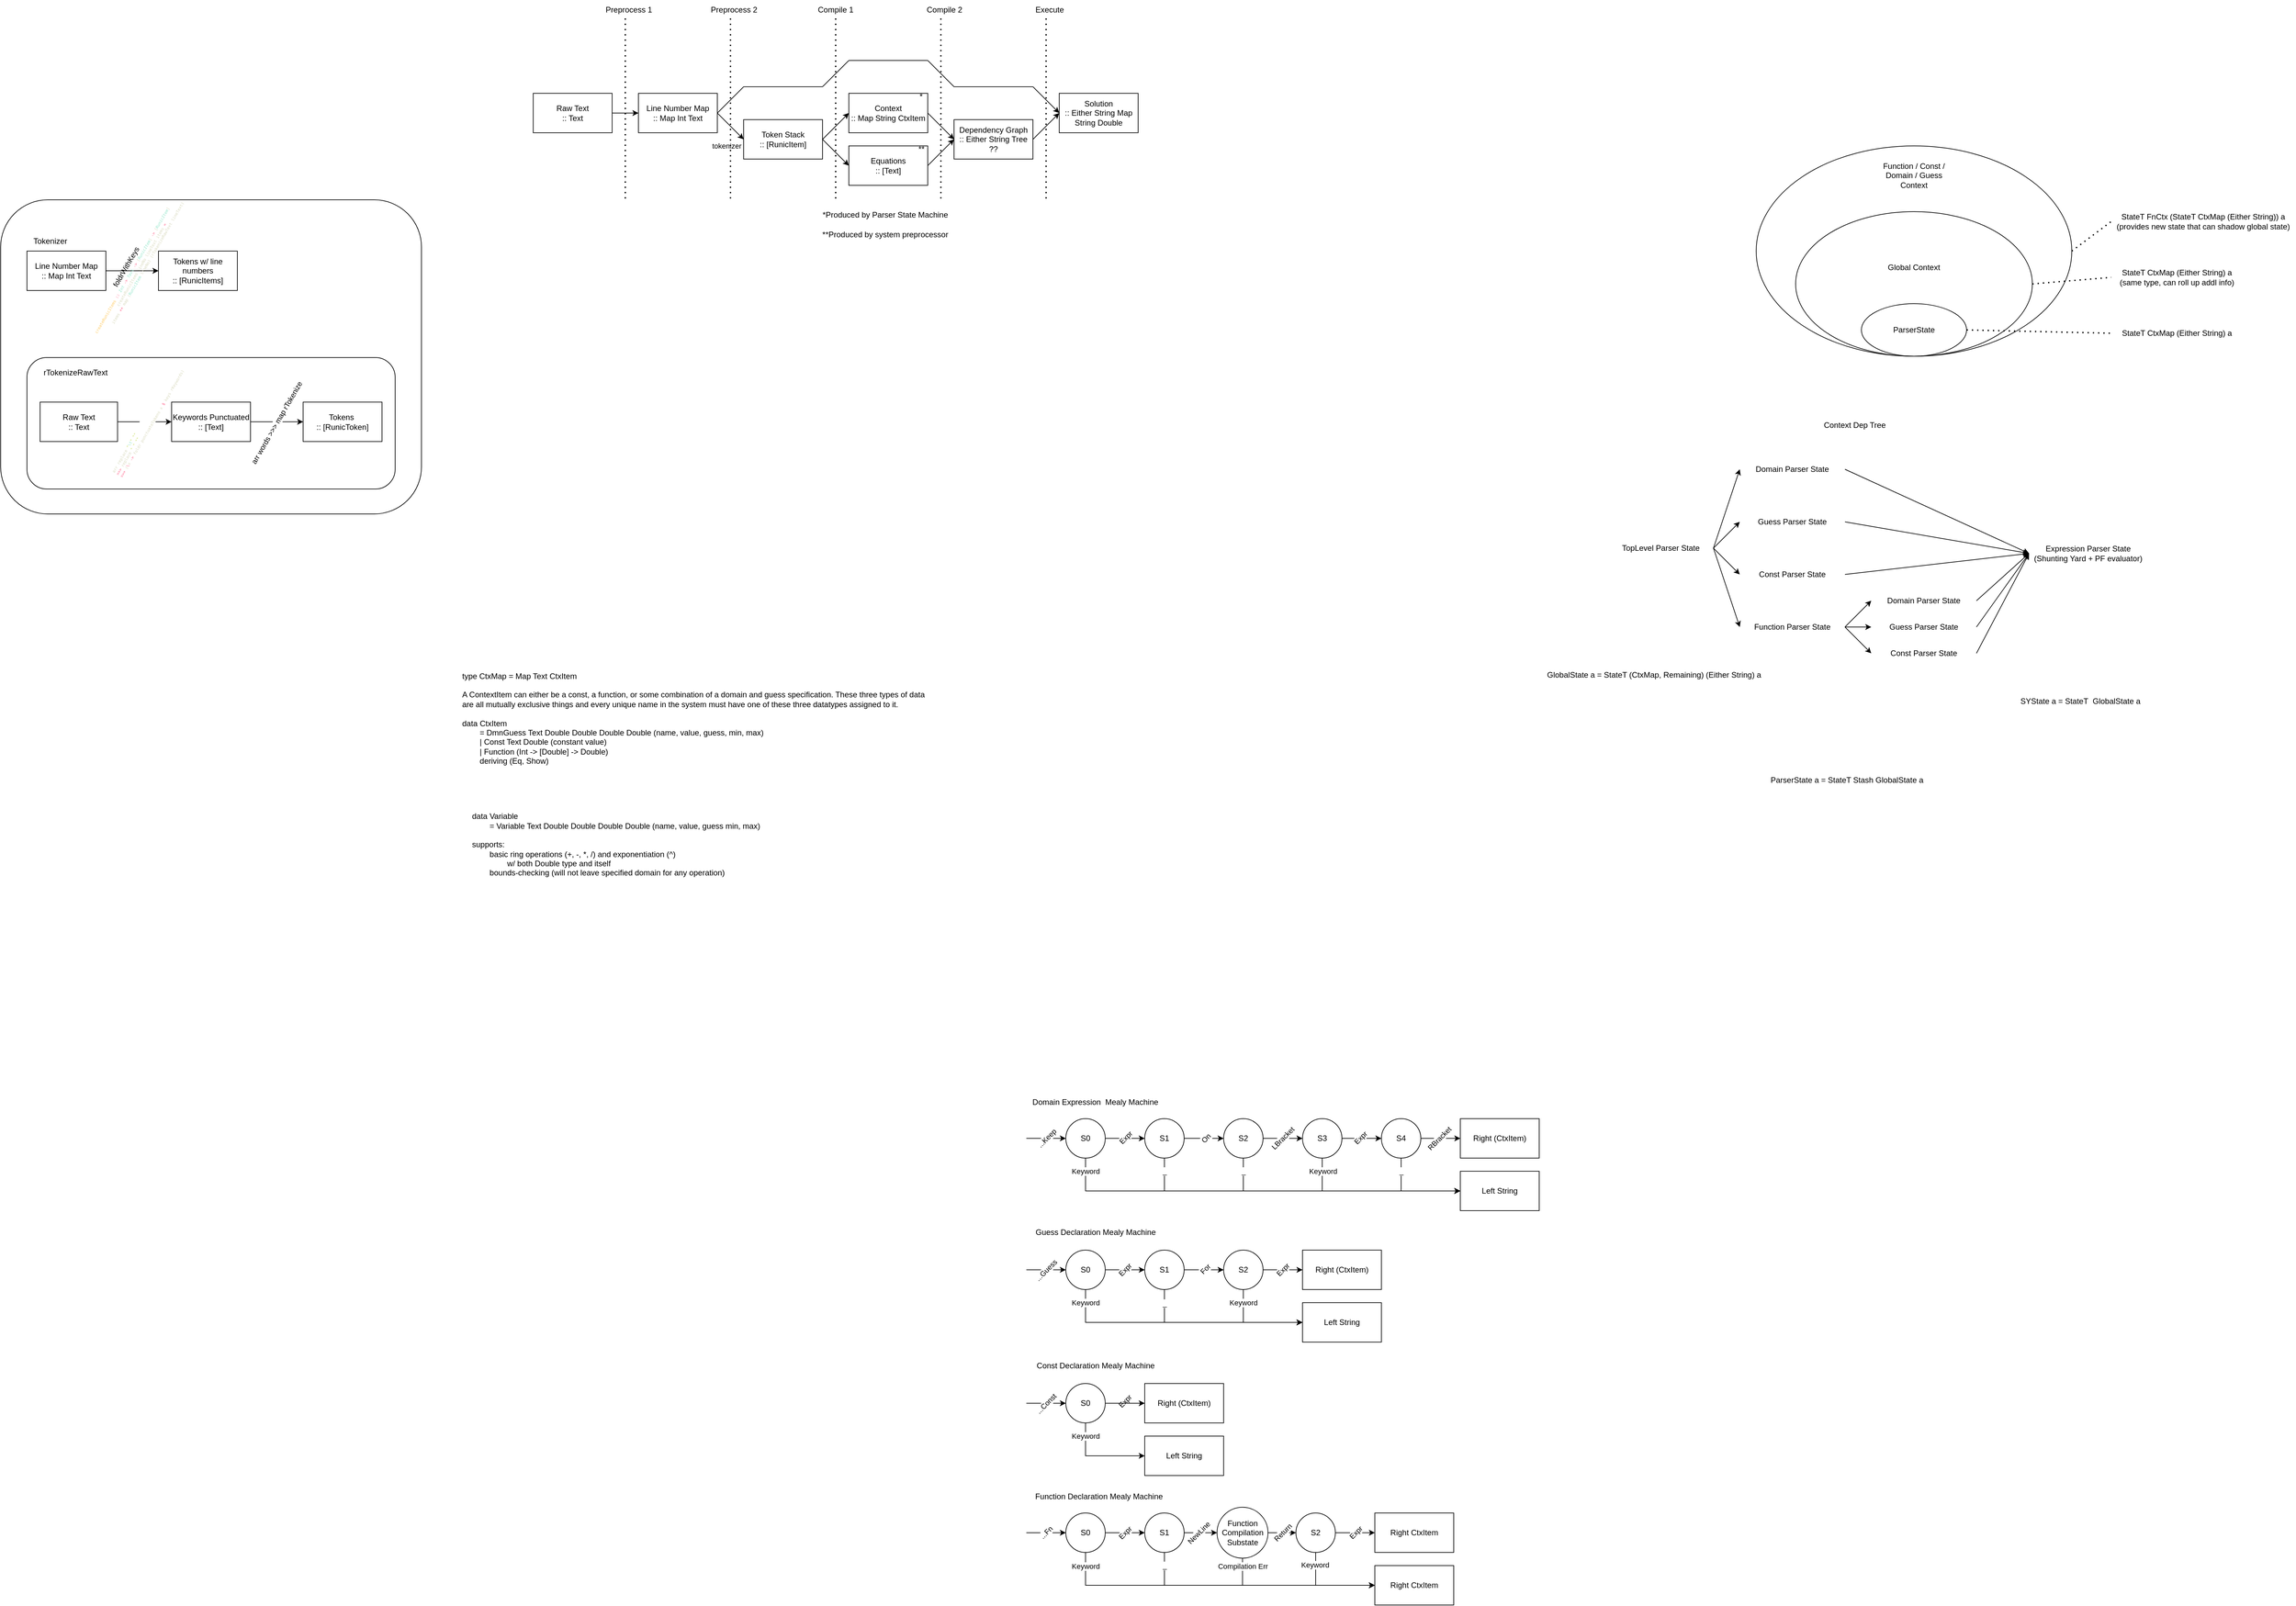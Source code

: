<mxfile version="25.0.2">
  <diagram name="Page-1" id="S0do9fM15G61Ccgwfs_P">
    <mxGraphModel dx="4385" dy="2053" grid="1" gridSize="10" guides="1" tooltips="1" connect="1" arrows="1" fold="1" page="0" pageScale="1" pageWidth="850" pageHeight="1100" math="0" shadow="0">
      <root>
        <mxCell id="0" />
        <mxCell id="1" parent="0" />
        <mxCell id="urvwsN98mO9vwwFV93mK-2" value="Raw Text&lt;div&gt;:: Text&lt;/div&gt;" style="rounded=0;whiteSpace=wrap;html=1;" parent="1" vertex="1">
          <mxGeometry x="80" y="160" width="120" height="60" as="geometry" />
        </mxCell>
        <mxCell id="urvwsN98mO9vwwFV93mK-3" value="" style="endArrow=classic;html=1;rounded=0;entryX=0;entryY=0.5;entryDx=0;entryDy=0;exitX=1;exitY=0.5;exitDx=0;exitDy=0;" parent="1" source="urvwsN98mO9vwwFV93mK-2" target="urvwsN98mO9vwwFV93mK-4" edge="1">
          <mxGeometry width="50" height="50" relative="1" as="geometry">
            <mxPoint x="190" y="180" as="sourcePoint" />
            <mxPoint x="210" y="170" as="targetPoint" />
          </mxGeometry>
        </mxCell>
        <mxCell id="urvwsN98mO9vwwFV93mK-4" value="Line Number Map&lt;div&gt;:: Map Int Text&lt;/div&gt;" style="rounded=0;whiteSpace=wrap;html=1;" parent="1" vertex="1">
          <mxGeometry x="240" y="160" width="120" height="60" as="geometry" />
        </mxCell>
        <mxCell id="urvwsN98mO9vwwFV93mK-5" value="" style="endArrow=classic;html=1;rounded=0;entryX=0;entryY=0.5;entryDx=0;entryDy=0;exitX=1;exitY=0.5;exitDx=0;exitDy=0;" parent="1" source="urvwsN98mO9vwwFV93mK-4" target="urvwsN98mO9vwwFV93mK-7" edge="1">
          <mxGeometry width="50" height="50" relative="1" as="geometry">
            <mxPoint x="380" y="190" as="sourcePoint" />
            <mxPoint x="425" y="230" as="targetPoint" />
          </mxGeometry>
        </mxCell>
        <mxCell id="8Oi3aWrr_vO2dW76eiPb-33" value="tokenizer" style="edgeLabel;html=1;align=center;verticalAlign=middle;resizable=0;points=[];" parent="urvwsN98mO9vwwFV93mK-5" vertex="1" connectable="0">
          <mxGeometry x="-0.249" y="-1" relative="1" as="geometry">
            <mxPoint y="34" as="offset" />
          </mxGeometry>
        </mxCell>
        <mxCell id="urvwsN98mO9vwwFV93mK-7" value="Token Stack&lt;div&gt;:: [RunicItem]&lt;/div&gt;" style="rounded=0;whiteSpace=wrap;html=1;" parent="1" vertex="1">
          <mxGeometry x="400" y="200" width="120" height="60" as="geometry" />
        </mxCell>
        <mxCell id="urvwsN98mO9vwwFV93mK-9" value="Context&lt;div&gt;:: Map String CtxItem&lt;/div&gt;" style="rounded=0;whiteSpace=wrap;html=1;" parent="1" vertex="1">
          <mxGeometry x="560" y="160" width="120" height="60" as="geometry" />
        </mxCell>
        <mxCell id="urvwsN98mO9vwwFV93mK-10" value="Equations&lt;div&gt;:: [Text]&lt;/div&gt;" style="rounded=0;whiteSpace=wrap;html=1;" parent="1" vertex="1">
          <mxGeometry x="560" y="240" width="120" height="60" as="geometry" />
        </mxCell>
        <mxCell id="urvwsN98mO9vwwFV93mK-13" value="" style="endArrow=classic;html=1;rounded=0;entryX=0;entryY=0.5;entryDx=0;entryDy=0;exitX=1;exitY=0.5;exitDx=0;exitDy=0;" parent="1" source="urvwsN98mO9vwwFV93mK-7" target="urvwsN98mO9vwwFV93mK-10" edge="1">
          <mxGeometry width="50" height="50" relative="1" as="geometry">
            <mxPoint x="490" y="280" as="sourcePoint" />
            <mxPoint x="530" y="280" as="targetPoint" />
          </mxGeometry>
        </mxCell>
        <mxCell id="urvwsN98mO9vwwFV93mK-14" value="" style="endArrow=classic;html=1;rounded=0;entryX=0;entryY=0.5;entryDx=0;entryDy=0;exitX=1;exitY=0.5;exitDx=0;exitDy=0;" parent="1" source="urvwsN98mO9vwwFV93mK-7" target="urvwsN98mO9vwwFV93mK-9" edge="1">
          <mxGeometry width="50" height="50" relative="1" as="geometry">
            <mxPoint x="550" y="230" as="sourcePoint" />
            <mxPoint x="560" y="210" as="targetPoint" />
          </mxGeometry>
        </mxCell>
        <mxCell id="8Oi3aWrr_vO2dW76eiPb-1" value="Dependency Graph&lt;div&gt;:: Either String Tree ??&lt;/div&gt;" style="rounded=0;whiteSpace=wrap;html=1;" parent="1" vertex="1">
          <mxGeometry x="720" y="200" width="120" height="60" as="geometry" />
        </mxCell>
        <mxCell id="8Oi3aWrr_vO2dW76eiPb-2" value="" style="endArrow=classic;html=1;rounded=0;entryX=0;entryY=0.5;entryDx=0;entryDy=0;exitX=1;exitY=0.5;exitDx=0;exitDy=0;" parent="1" source="urvwsN98mO9vwwFV93mK-9" target="8Oi3aWrr_vO2dW76eiPb-1" edge="1">
          <mxGeometry width="50" height="50" relative="1" as="geometry">
            <mxPoint x="700" y="160" as="sourcePoint" />
            <mxPoint x="740" y="200" as="targetPoint" />
          </mxGeometry>
        </mxCell>
        <mxCell id="8Oi3aWrr_vO2dW76eiPb-3" value="" style="endArrow=classic;html=1;rounded=0;entryX=0;entryY=0.5;entryDx=0;entryDy=0;exitX=1;exitY=0.5;exitDx=0;exitDy=0;" parent="1" source="urvwsN98mO9vwwFV93mK-10" target="8Oi3aWrr_vO2dW76eiPb-1" edge="1">
          <mxGeometry width="50" height="50" relative="1" as="geometry">
            <mxPoint x="690" y="270" as="sourcePoint" />
            <mxPoint x="620" y="210" as="targetPoint" />
          </mxGeometry>
        </mxCell>
        <mxCell id="8Oi3aWrr_vO2dW76eiPb-5" value="Solution&lt;div&gt;:: Either String Map String Double&lt;/div&gt;" style="rounded=0;whiteSpace=wrap;html=1;" parent="1" vertex="1">
          <mxGeometry x="880" y="160" width="120" height="60" as="geometry" />
        </mxCell>
        <mxCell id="8Oi3aWrr_vO2dW76eiPb-9" value="" style="endArrow=none;html=1;rounded=0;exitX=1;exitY=0.5;exitDx=0;exitDy=0;" parent="1" edge="1">
          <mxGeometry width="50" height="50" relative="1" as="geometry">
            <mxPoint x="680" y="110" as="sourcePoint" />
            <mxPoint x="720" y="150" as="targetPoint" />
          </mxGeometry>
        </mxCell>
        <mxCell id="8Oi3aWrr_vO2dW76eiPb-10" value="" style="endArrow=classic;html=1;rounded=0;entryX=0;entryY=0.5;entryDx=0;entryDy=0;" parent="1" target="8Oi3aWrr_vO2dW76eiPb-5" edge="1">
          <mxGeometry width="50" height="50" relative="1" as="geometry">
            <mxPoint x="840" y="150" as="sourcePoint" />
            <mxPoint x="890" y="100" as="targetPoint" />
          </mxGeometry>
        </mxCell>
        <mxCell id="8Oi3aWrr_vO2dW76eiPb-11" value="" style="endArrow=classic;html=1;rounded=0;exitX=1;exitY=0.5;exitDx=0;exitDy=0;entryX=0;entryY=0.5;entryDx=0;entryDy=0;" parent="1" source="8Oi3aWrr_vO2dW76eiPb-1" target="8Oi3aWrr_vO2dW76eiPb-5" edge="1">
          <mxGeometry width="50" height="50" relative="1" as="geometry">
            <mxPoint x="900" y="290" as="sourcePoint" />
            <mxPoint x="870" y="190" as="targetPoint" />
          </mxGeometry>
        </mxCell>
        <mxCell id="8Oi3aWrr_vO2dW76eiPb-12" value="" style="endArrow=none;html=1;rounded=0;" parent="1" edge="1">
          <mxGeometry width="50" height="50" relative="1" as="geometry">
            <mxPoint x="720" y="150" as="sourcePoint" />
            <mxPoint x="840" y="150" as="targetPoint" />
          </mxGeometry>
        </mxCell>
        <mxCell id="8Oi3aWrr_vO2dW76eiPb-14" value="" style="endArrow=none;html=1;rounded=0;exitX=1;exitY=0.5;exitDx=0;exitDy=0;" parent="1" source="urvwsN98mO9vwwFV93mK-4" edge="1">
          <mxGeometry width="50" height="50" relative="1" as="geometry">
            <mxPoint x="400" y="150" as="sourcePoint" />
            <mxPoint x="400" y="150" as="targetPoint" />
          </mxGeometry>
        </mxCell>
        <mxCell id="8Oi3aWrr_vO2dW76eiPb-15" value="" style="endArrow=none;html=1;rounded=0;" parent="1" edge="1">
          <mxGeometry width="50" height="50" relative="1" as="geometry">
            <mxPoint x="400" y="150" as="sourcePoint" />
            <mxPoint x="520" y="150" as="targetPoint" />
          </mxGeometry>
        </mxCell>
        <mxCell id="8Oi3aWrr_vO2dW76eiPb-16" value="" style="endArrow=none;html=1;rounded=0;" parent="1" edge="1">
          <mxGeometry width="50" height="50" relative="1" as="geometry">
            <mxPoint x="520" y="150" as="sourcePoint" />
            <mxPoint x="560" y="110" as="targetPoint" />
          </mxGeometry>
        </mxCell>
        <mxCell id="8Oi3aWrr_vO2dW76eiPb-17" value="" style="endArrow=none;html=1;rounded=0;" parent="1" edge="1">
          <mxGeometry width="50" height="50" relative="1" as="geometry">
            <mxPoint x="560" y="110" as="sourcePoint" />
            <mxPoint x="680" y="110" as="targetPoint" />
          </mxGeometry>
        </mxCell>
        <mxCell id="8Oi3aWrr_vO2dW76eiPb-18" value="" style="endArrow=none;dashed=1;html=1;dashPattern=1 3;strokeWidth=2;rounded=0;" parent="1" edge="1">
          <mxGeometry width="50" height="50" relative="1" as="geometry">
            <mxPoint x="220" y="320" as="sourcePoint" />
            <mxPoint x="220" y="40" as="targetPoint" />
          </mxGeometry>
        </mxCell>
        <mxCell id="8Oi3aWrr_vO2dW76eiPb-19" value="" style="endArrow=none;dashed=1;html=1;dashPattern=1 3;strokeWidth=2;rounded=0;" parent="1" edge="1">
          <mxGeometry width="50" height="50" relative="1" as="geometry">
            <mxPoint x="380" y="320" as="sourcePoint" />
            <mxPoint x="380" y="40" as="targetPoint" />
          </mxGeometry>
        </mxCell>
        <mxCell id="8Oi3aWrr_vO2dW76eiPb-20" value="" style="endArrow=none;dashed=1;html=1;dashPattern=1 3;strokeWidth=2;rounded=0;" parent="1" edge="1">
          <mxGeometry width="50" height="50" relative="1" as="geometry">
            <mxPoint x="540" y="320" as="sourcePoint" />
            <mxPoint x="540" y="40" as="targetPoint" />
          </mxGeometry>
        </mxCell>
        <mxCell id="8Oi3aWrr_vO2dW76eiPb-21" value="" style="endArrow=none;dashed=1;html=1;dashPattern=1 3;strokeWidth=2;rounded=0;" parent="1" edge="1">
          <mxGeometry width="50" height="50" relative="1" as="geometry">
            <mxPoint x="700" y="320" as="sourcePoint" />
            <mxPoint x="700" y="40" as="targetPoint" />
          </mxGeometry>
        </mxCell>
        <mxCell id="8Oi3aWrr_vO2dW76eiPb-22" value="" style="endArrow=none;dashed=1;html=1;dashPattern=1 3;strokeWidth=2;rounded=0;" parent="1" edge="1">
          <mxGeometry width="50" height="50" relative="1" as="geometry">
            <mxPoint x="860" y="320" as="sourcePoint" />
            <mxPoint x="860" y="40" as="targetPoint" />
          </mxGeometry>
        </mxCell>
        <mxCell id="8Oi3aWrr_vO2dW76eiPb-23" value="Preprocess 1" style="text;html=1;align=center;verticalAlign=middle;resizable=0;points=[];autosize=1;strokeColor=none;fillColor=none;" parent="1" vertex="1">
          <mxGeometry x="180" y="18" width="90" height="30" as="geometry" />
        </mxCell>
        <mxCell id="8Oi3aWrr_vO2dW76eiPb-24" value="Preprocess 2" style="text;html=1;align=center;verticalAlign=middle;resizable=0;points=[];autosize=1;strokeColor=none;fillColor=none;" parent="1" vertex="1">
          <mxGeometry x="340" y="18" width="90" height="30" as="geometry" />
        </mxCell>
        <mxCell id="8Oi3aWrr_vO2dW76eiPb-25" value="Compile 2" style="text;html=1;align=center;verticalAlign=middle;resizable=0;points=[];autosize=1;strokeColor=none;fillColor=none;" parent="1" vertex="1">
          <mxGeometry x="665" y="18" width="80" height="30" as="geometry" />
        </mxCell>
        <mxCell id="8Oi3aWrr_vO2dW76eiPb-27" value="Execute" style="text;html=1;align=center;verticalAlign=middle;resizable=0;points=[];autosize=1;strokeColor=none;fillColor=none;" parent="1" vertex="1">
          <mxGeometry x="830" y="18" width="70" height="30" as="geometry" />
        </mxCell>
        <mxCell id="8Oi3aWrr_vO2dW76eiPb-28" value="Compile 1" style="text;html=1;align=center;verticalAlign=middle;whiteSpace=wrap;rounded=0;" parent="1" vertex="1">
          <mxGeometry x="510" y="18" width="60" height="30" as="geometry" />
        </mxCell>
        <mxCell id="mDtplu6TRN5L0mdXnRgJ-82" value="" style="group" parent="1" vertex="1" connectable="0">
          <mxGeometry x="-690" y="370" width="600" height="430" as="geometry" />
        </mxCell>
        <mxCell id="8Oi3aWrr_vO2dW76eiPb-34" value="Tokenizer" style="text;html=1;align=center;verticalAlign=middle;resizable=0;points=[];autosize=1;strokeColor=none;fillColor=none;" parent="mDtplu6TRN5L0mdXnRgJ-82" vertex="1">
          <mxGeometry width="70" height="30" as="geometry" />
        </mxCell>
        <mxCell id="mDtplu6TRN5L0mdXnRgJ-16" value="" style="edgeStyle=orthogonalEdgeStyle;rounded=0;orthogonalLoop=1;jettySize=auto;html=1;" parent="mDtplu6TRN5L0mdXnRgJ-82" source="mDtplu6TRN5L0mdXnRgJ-11" target="mDtplu6TRN5L0mdXnRgJ-15" edge="1">
          <mxGeometry relative="1" as="geometry" />
        </mxCell>
        <mxCell id="mDtplu6TRN5L0mdXnRgJ-19" value="foldrWithKeys&lt;div style=&quot;font-size: 6px;&quot;&gt;&lt;div style=&quot;color: rgb(218, 219, 192); font-family: &amp;quot;Cascadia Code&amp;quot;, &amp;quot;Droid Sans Mono&amp;quot;, &amp;quot;monospace&amp;quot;, monospace; line-height: 120%; white-space-collapse: preserve;&quot;&gt;&lt;div style=&quot;line-height: 120%;&quot;&gt;&lt;span style=&quot;color: #ffcc66;&quot;&gt;createRunicItems&lt;/span&gt; &lt;span style=&quot;color: #ff6188;&quot;&gt;::&lt;/span&gt; &lt;span style=&quot;color: #95e6cb;font-style: italic;&quot;&gt;Int&lt;/span&gt; &lt;span style=&quot;color: #ff6188;&quot;&gt;-&amp;gt;&lt;/span&gt; &lt;span style=&quot;color: #95e6cb;font-style: italic;&quot;&gt;Text&lt;/span&gt; &lt;span style=&quot;color: #ff6188;&quot;&gt;-&amp;gt;&lt;/span&gt; [&lt;span style=&quot;color: #95e6cb;font-style: italic;&quot;&gt;RunicItem&lt;/span&gt;] &lt;span style=&quot;color: #ff6188;&quot;&gt;-&amp;gt;&lt;/span&gt; [&lt;span style=&quot;color: #95e6cb;font-style: italic;&quot;&gt;RunicItem&lt;/span&gt;]&lt;/div&gt;&lt;div style=&quot;line-height: 120%;&quot;&gt;        createRunicItems lineNo lineText items &lt;span style=&quot;color: #ff6188;&quot;&gt;=&lt;/span&gt;&lt;/div&gt;&lt;div style=&quot;line-height: 120%;&quot;&gt;            items &lt;span style=&quot;color: rgb(255, 97, 136);&quot;&gt;++&lt;/span&gt; map (&lt;span style=&quot;color: rgb(149, 230, 203);&quot;&gt;RunicItem&lt;/span&gt; lineNo) (rTokenizeRawText lineText)&lt;/div&gt;&lt;/div&gt;&lt;/div&gt;" style="edgeLabel;html=1;align=center;verticalAlign=middle;resizable=0;points=[];rotation=-60;labelBackgroundColor=none;" parent="mDtplu6TRN5L0mdXnRgJ-16" vertex="1" connectable="0">
          <mxGeometry x="0.267" y="-1" relative="1" as="geometry">
            <mxPoint x="-11" y="-1" as="offset" />
          </mxGeometry>
        </mxCell>
        <mxCell id="mDtplu6TRN5L0mdXnRgJ-11" value="&lt;div&gt;Line Number Map&lt;/div&gt;:: Map Int Text" style="rounded=0;whiteSpace=wrap;html=1;" parent="mDtplu6TRN5L0mdXnRgJ-82" vertex="1">
          <mxGeometry y="30" width="120" height="60" as="geometry" />
        </mxCell>
        <mxCell id="mDtplu6TRN5L0mdXnRgJ-13" value="" style="group" parent="mDtplu6TRN5L0mdXnRgJ-82" vertex="1" connectable="0">
          <mxGeometry y="192" width="600" height="238" as="geometry" />
        </mxCell>
        <mxCell id="mDtplu6TRN5L0mdXnRgJ-7" value="" style="edgeStyle=orthogonalEdgeStyle;rounded=0;orthogonalLoop=1;jettySize=auto;html=1;" parent="mDtplu6TRN5L0mdXnRgJ-13" source="8Oi3aWrr_vO2dW76eiPb-36" target="8Oi3aWrr_vO2dW76eiPb-37" edge="1">
          <mxGeometry relative="1" as="geometry" />
        </mxCell>
        <mxCell id="mDtplu6TRN5L0mdXnRgJ-8" value="&lt;div style=&quot;color: rgb(218, 219, 192); font-family: &amp;quot;Cascadia Code&amp;quot;, &amp;quot;Droid Sans Mono&amp;quot;, &amp;quot;monospace&amp;quot;, monospace; font-size: 6px; text-align: left; white-space-collapse: preserve; line-height: 7.2px;&quot;&gt;arr replace &lt;span style=&quot;color: rgb(194, 217, 76);&quot;&gt;&quot;&lt;/span&gt;&lt;span style=&quot;color: rgb(149, 230, 203);&quot;&gt;\t&lt;/span&gt;&lt;span style=&quot;color: rgb(194, 217, 76);&quot;&gt;&quot;&lt;/span&gt; &lt;span style=&quot;color: rgb(194, 217, 76);&quot;&gt;&quot;&quot;&lt;/span&gt;&lt;/div&gt;&lt;div style=&quot;color: rgb(218, 219, 192); font-family: &amp;quot;Cascadia Code&amp;quot;, &amp;quot;Droid Sans Mono&amp;quot;, &amp;quot;monospace&amp;quot;, monospace; font-size: 6px; text-align: left; white-space-collapse: preserve; line-height: 7.2px;&quot;&gt;&lt;span style=&quot;color: rgb(255, 97, 136);&quot;&gt;&amp;gt;&amp;gt;&amp;gt;&lt;/span&gt; replace &lt;span style=&quot;color: rgb(194, 217, 76);&quot;&gt;&quot; &quot;&lt;/span&gt; &lt;span style=&quot;color: rgb(194, 217, 76);&quot;&gt;&quot;&quot;&lt;/span&gt;&lt;/div&gt;&lt;div style=&quot;color: rgb(218, 219, 192); font-family: &amp;quot;Cascadia Code&amp;quot;, &amp;quot;Droid Sans Mono&amp;quot;, &amp;quot;monospace&amp;quot;, monospace; font-size: 6px; text-align: left; white-space-collapse: preserve; line-height: 7.2px;&quot;&gt;&lt;span style=&quot;color: rgb(255, 97, 136);&quot;&gt;&amp;gt;&amp;gt;&amp;gt;&lt;/span&gt; (&lt;span style=&quot;color: rgb(255, 97, 136);&quot;&gt;\&lt;/span&gt;x &lt;span style=&quot;color: rgb(255, 97, 136);&quot;&gt;-&amp;gt;&lt;/span&gt; foldr punctuateTokens x &lt;span style=&quot;color: rgb(255, 97, 136);&quot;&gt;$&lt;/span&gt; keys rKeywords)&lt;/div&gt;" style="edgeLabel;html=1;align=center;verticalAlign=middle;resizable=0;points=[];rotation=-60;" parent="mDtplu6TRN5L0mdXnRgJ-7" vertex="1" connectable="0">
          <mxGeometry x="0.093" y="1" relative="1" as="geometry">
            <mxPoint as="offset" />
          </mxGeometry>
        </mxCell>
        <mxCell id="8Oi3aWrr_vO2dW76eiPb-36" value="Raw Text&lt;div&gt;:: Text&lt;/div&gt;" style="rounded=0;whiteSpace=wrap;html=1;" parent="mDtplu6TRN5L0mdXnRgJ-13" vertex="1">
          <mxGeometry x="20" y="67.77" width="117.78" height="60" as="geometry" />
        </mxCell>
        <mxCell id="8Oi3aWrr_vO2dW76eiPb-41" value="" style="edgeStyle=orthogonalEdgeStyle;rounded=0;orthogonalLoop=1;jettySize=auto;html=1;" parent="mDtplu6TRN5L0mdXnRgJ-13" source="8Oi3aWrr_vO2dW76eiPb-37" target="8Oi3aWrr_vO2dW76eiPb-40" edge="1">
          <mxGeometry relative="1" as="geometry" />
        </mxCell>
        <mxCell id="8Oi3aWrr_vO2dW76eiPb-42" value="arr words &amp;gt;&amp;gt;&amp;gt; map rTokenize&amp;nbsp;" style="edgeLabel;html=1;align=center;verticalAlign=middle;resizable=0;points=[];rotation=-60;" parent="8Oi3aWrr_vO2dW76eiPb-41" vertex="1" connectable="0">
          <mxGeometry x="-0.026" y="1" relative="1" as="geometry">
            <mxPoint x="1" y="1" as="offset" />
          </mxGeometry>
        </mxCell>
        <mxCell id="8Oi3aWrr_vO2dW76eiPb-37" value="Keywords Punctuated&lt;div&gt;:: [Text]&lt;/div&gt;" style="rounded=0;whiteSpace=wrap;html=1;" parent="mDtplu6TRN5L0mdXnRgJ-13" vertex="1">
          <mxGeometry x="220" y="67.77" width="120" height="60" as="geometry" />
        </mxCell>
        <mxCell id="8Oi3aWrr_vO2dW76eiPb-40" value="Tokens&amp;nbsp;&lt;div&gt;:: [RunicToken]&lt;/div&gt;" style="rounded=0;whiteSpace=wrap;html=1;" parent="mDtplu6TRN5L0mdXnRgJ-13" vertex="1">
          <mxGeometry x="420" y="67.77" width="120" height="60" as="geometry" />
        </mxCell>
        <mxCell id="mDtplu6TRN5L0mdXnRgJ-3" value="" style="rounded=1;whiteSpace=wrap;html=1;glass=0;fillColor=none;align=left;" parent="mDtplu6TRN5L0mdXnRgJ-13" vertex="1">
          <mxGeometry width="560" height="200" as="geometry" />
        </mxCell>
        <mxCell id="mDtplu6TRN5L0mdXnRgJ-4" value="rTokenizeRawText" style="text;html=1;align=center;verticalAlign=middle;whiteSpace=wrap;rounded=0;" parent="mDtplu6TRN5L0mdXnRgJ-13" vertex="1">
          <mxGeometry x="20" y="8" width="107.78" height="30" as="geometry" />
        </mxCell>
        <mxCell id="mDtplu6TRN5L0mdXnRgJ-29" value="" style="rounded=1;whiteSpace=wrap;html=1;glass=0;fillColor=none;align=left;" parent="mDtplu6TRN5L0mdXnRgJ-13" vertex="1">
          <mxGeometry x="-40" y="-240" width="640" height="478" as="geometry" />
        </mxCell>
        <mxCell id="mDtplu6TRN5L0mdXnRgJ-15" value="&lt;div&gt;Tokens w/ line numbers&lt;/div&gt;:: [RunicItems]" style="rounded=0;whiteSpace=wrap;html=1;" parent="mDtplu6TRN5L0mdXnRgJ-82" vertex="1">
          <mxGeometry x="200" y="30" width="120" height="60" as="geometry" />
        </mxCell>
        <mxCell id="jhfQQzSHSTKUTQnxxvx5-6" value="" style="edgeStyle=orthogonalEdgeStyle;rounded=0;orthogonalLoop=1;jettySize=auto;html=1;" parent="1" source="jhfQQzSHSTKUTQnxxvx5-1" target="jhfQQzSHSTKUTQnxxvx5-4" edge="1">
          <mxGeometry relative="1" as="geometry" />
        </mxCell>
        <mxCell id="jhfQQzSHSTKUTQnxxvx5-7" value="Expr" style="edgeLabel;html=1;align=center;verticalAlign=middle;resizable=0;points=[];rotation=-45;" parent="jhfQQzSHSTKUTQnxxvx5-6" vertex="1" connectable="0">
          <mxGeometry x="0.562" relative="1" as="geometry">
            <mxPoint x="-17" as="offset" />
          </mxGeometry>
        </mxCell>
        <mxCell id="jhfQQzSHSTKUTQnxxvx5-21" style="edgeStyle=orthogonalEdgeStyle;rounded=0;orthogonalLoop=1;jettySize=auto;html=1;entryX=0;entryY=0.5;entryDx=0;entryDy=0;" parent="1" source="jhfQQzSHSTKUTQnxxvx5-1" target="jhfQQzSHSTKUTQnxxvx5-20" edge="1">
          <mxGeometry relative="1" as="geometry">
            <Array as="points">
              <mxPoint x="920" y="2430" />
            </Array>
          </mxGeometry>
        </mxCell>
        <mxCell id="jhfQQzSHSTKUTQnxxvx5-25" value="Keyword" style="edgeLabel;html=1;align=center;verticalAlign=middle;resizable=0;points=[];" parent="jhfQQzSHSTKUTQnxxvx5-21" vertex="1" connectable="0">
          <mxGeometry x="-0.904" y="-1" relative="1" as="geometry">
            <mxPoint x="1" y="-3" as="offset" />
          </mxGeometry>
        </mxCell>
        <mxCell id="jhfQQzSHSTKUTQnxxvx5-1" value="S0" style="ellipse;whiteSpace=wrap;html=1;aspect=fixed;" parent="1" vertex="1">
          <mxGeometry x="890" y="2320" width="60" height="60" as="geometry" />
        </mxCell>
        <mxCell id="jhfQQzSHSTKUTQnxxvx5-2" value="" style="endArrow=classic;html=1;rounded=0;entryX=0;entryY=0.5;entryDx=0;entryDy=0;" parent="1" target="jhfQQzSHSTKUTQnxxvx5-1" edge="1">
          <mxGeometry width="50" height="50" relative="1" as="geometry">
            <mxPoint x="830" y="2350" as="sourcePoint" />
            <mxPoint x="1050" y="2260" as="targetPoint" />
          </mxGeometry>
        </mxCell>
        <mxCell id="jhfQQzSHSTKUTQnxxvx5-3" value="...Fn" style="edgeLabel;html=1;align=center;verticalAlign=middle;resizable=0;points=[];rotation=-45;" parent="jhfQQzSHSTKUTQnxxvx5-2" vertex="1" connectable="0">
          <mxGeometry x="-0.082" y="-3" relative="1" as="geometry">
            <mxPoint x="2" y="-3" as="offset" />
          </mxGeometry>
        </mxCell>
        <mxCell id="jhfQQzSHSTKUTQnxxvx5-9" value="" style="edgeStyle=orthogonalEdgeStyle;rounded=0;orthogonalLoop=1;jettySize=auto;html=1;" parent="1" source="jhfQQzSHSTKUTQnxxvx5-4" target="jhfQQzSHSTKUTQnxxvx5-8" edge="1">
          <mxGeometry relative="1" as="geometry" />
        </mxCell>
        <mxCell id="jhfQQzSHSTKUTQnxxvx5-10" value="NewLine" style="edgeLabel;html=1;align=center;verticalAlign=middle;resizable=0;points=[];rotation=-45;" parent="jhfQQzSHSTKUTQnxxvx5-9" vertex="1" connectable="0">
          <mxGeometry x="0.516" relative="1" as="geometry">
            <mxPoint x="-16" as="offset" />
          </mxGeometry>
        </mxCell>
        <mxCell id="jhfQQzSHSTKUTQnxxvx5-22" style="edgeStyle=orthogonalEdgeStyle;rounded=0;orthogonalLoop=1;jettySize=auto;html=1;entryX=0;entryY=0.5;entryDx=0;entryDy=0;" parent="1" source="jhfQQzSHSTKUTQnxxvx5-4" target="jhfQQzSHSTKUTQnxxvx5-20" edge="1">
          <mxGeometry relative="1" as="geometry">
            <Array as="points">
              <mxPoint x="1040" y="2430" />
            </Array>
          </mxGeometry>
        </mxCell>
        <mxCell id="jhfQQzSHSTKUTQnxxvx5-26" value="_" style="edgeLabel;html=1;align=center;verticalAlign=middle;resizable=0;points=[];" parent="jhfQQzSHSTKUTQnxxvx5-22" vertex="1" connectable="0">
          <mxGeometry x="-0.903" relative="1" as="geometry">
            <mxPoint y="2" as="offset" />
          </mxGeometry>
        </mxCell>
        <mxCell id="jhfQQzSHSTKUTQnxxvx5-4" value="S1" style="ellipse;whiteSpace=wrap;html=1;aspect=fixed;" parent="1" vertex="1">
          <mxGeometry x="1010" y="2320" width="60" height="60" as="geometry" />
        </mxCell>
        <mxCell id="jhfQQzSHSTKUTQnxxvx5-12" value="" style="edgeStyle=orthogonalEdgeStyle;rounded=0;orthogonalLoop=1;jettySize=auto;html=1;entryX=0;entryY=0.5;entryDx=0;entryDy=0;" parent="1" source="jhfQQzSHSTKUTQnxxvx5-8" target="jhfQQzSHSTKUTQnxxvx5-14" edge="1">
          <mxGeometry relative="1" as="geometry">
            <mxPoint x="1250" y="2350" as="targetPoint" />
          </mxGeometry>
        </mxCell>
        <mxCell id="jhfQQzSHSTKUTQnxxvx5-16" value="Return" style="edgeLabel;html=1;align=center;verticalAlign=middle;resizable=0;points=[];rotation=-45;" parent="jhfQQzSHSTKUTQnxxvx5-12" vertex="1" connectable="0">
          <mxGeometry x="0.027" relative="1" as="geometry">
            <mxPoint as="offset" />
          </mxGeometry>
        </mxCell>
        <mxCell id="jhfQQzSHSTKUTQnxxvx5-23" style="edgeStyle=orthogonalEdgeStyle;rounded=0;orthogonalLoop=1;jettySize=auto;html=1;entryX=0;entryY=0.5;entryDx=0;entryDy=0;" parent="1" source="jhfQQzSHSTKUTQnxxvx5-8" target="jhfQQzSHSTKUTQnxxvx5-20" edge="1">
          <mxGeometry relative="1" as="geometry">
            <Array as="points">
              <mxPoint x="1158" y="2430" />
            </Array>
          </mxGeometry>
        </mxCell>
        <mxCell id="jhfQQzSHSTKUTQnxxvx5-27" value="Compilation Err" style="edgeLabel;html=1;align=center;verticalAlign=middle;resizable=0;points=[];" parent="jhfQQzSHSTKUTQnxxvx5-23" vertex="1" connectable="0">
          <mxGeometry x="-0.864" y="1" relative="1" as="geometry">
            <mxPoint x="-1" y="-5" as="offset" />
          </mxGeometry>
        </mxCell>
        <mxCell id="jhfQQzSHSTKUTQnxxvx5-8" value="Function Compilation&lt;div&gt;Substate&lt;/div&gt;" style="ellipse;whiteSpace=wrap;html=1;aspect=fixed;" parent="1" vertex="1">
          <mxGeometry x="1120" y="2311.25" width="77.5" height="77.5" as="geometry" />
        </mxCell>
        <mxCell id="jhfQQzSHSTKUTQnxxvx5-18" value="" style="edgeStyle=orthogonalEdgeStyle;rounded=0;orthogonalLoop=1;jettySize=auto;html=1;" parent="1" source="jhfQQzSHSTKUTQnxxvx5-14" target="jhfQQzSHSTKUTQnxxvx5-17" edge="1">
          <mxGeometry relative="1" as="geometry" />
        </mxCell>
        <mxCell id="jhfQQzSHSTKUTQnxxvx5-19" value="Expr" style="edgeLabel;html=1;align=center;verticalAlign=middle;resizable=0;points=[];rotation=-45;" parent="jhfQQzSHSTKUTQnxxvx5-18" vertex="1" connectable="0">
          <mxGeometry x="0.413" y="3" relative="1" as="geometry">
            <mxPoint x="-12" y="3" as="offset" />
          </mxGeometry>
        </mxCell>
        <mxCell id="jhfQQzSHSTKUTQnxxvx5-24" style="edgeStyle=orthogonalEdgeStyle;rounded=0;orthogonalLoop=1;jettySize=auto;html=1;entryX=0;entryY=0.5;entryDx=0;entryDy=0;" parent="1" source="jhfQQzSHSTKUTQnxxvx5-14" target="jhfQQzSHSTKUTQnxxvx5-20" edge="1">
          <mxGeometry relative="1" as="geometry">
            <Array as="points">
              <mxPoint x="1270" y="2430" />
            </Array>
          </mxGeometry>
        </mxCell>
        <mxCell id="jhfQQzSHSTKUTQnxxvx5-28" value="Keyword" style="edgeLabel;html=1;align=center;verticalAlign=middle;resizable=0;points=[];" parent="jhfQQzSHSTKUTQnxxvx5-24" vertex="1" connectable="0">
          <mxGeometry x="-0.737" y="-1" relative="1" as="geometry">
            <mxPoint as="offset" />
          </mxGeometry>
        </mxCell>
        <mxCell id="jhfQQzSHSTKUTQnxxvx5-14" value="S2" style="ellipse;whiteSpace=wrap;html=1;aspect=fixed;" parent="1" vertex="1">
          <mxGeometry x="1240" y="2320" width="60" height="60" as="geometry" />
        </mxCell>
        <mxCell id="jhfQQzSHSTKUTQnxxvx5-17" value="Right CtxItem" style="rounded=0;whiteSpace=wrap;html=1;" parent="1" vertex="1">
          <mxGeometry x="1360" y="2320" width="120" height="60" as="geometry" />
        </mxCell>
        <mxCell id="mDtplu6TRN5L0mdXnRgJ-77" value="" style="group" parent="1" vertex="1" connectable="0">
          <mxGeometry x="830" y="1720" width="820" height="158" as="geometry" />
        </mxCell>
        <mxCell id="mDtplu6TRN5L0mdXnRgJ-36" value="" style="edgeStyle=orthogonalEdgeStyle;rounded=0;orthogonalLoop=1;jettySize=auto;html=1;entryX=0;entryY=0.5;entryDx=0;entryDy=0;exitX=1;exitY=0.5;exitDx=0;exitDy=0;" parent="mDtplu6TRN5L0mdXnRgJ-77" source="mDtplu6TRN5L0mdXnRgJ-70" target="mDtplu6TRN5L0mdXnRgJ-71" edge="1">
          <mxGeometry relative="1" as="geometry">
            <mxPoint x="120" y="30" as="sourcePoint" />
            <mxPoint x="180" y="30.0" as="targetPoint" />
          </mxGeometry>
        </mxCell>
        <mxCell id="mDtplu6TRN5L0mdXnRgJ-37" value="Expr" style="edgeLabel;html=1;align=center;verticalAlign=middle;resizable=0;points=[];rotation=-45;" parent="mDtplu6TRN5L0mdXnRgJ-36" vertex="1" connectable="0">
          <mxGeometry x="0.011" y="1" relative="1" as="geometry">
            <mxPoint as="offset" />
          </mxGeometry>
        </mxCell>
        <mxCell id="mDtplu6TRN5L0mdXnRgJ-53" style="edgeStyle=orthogonalEdgeStyle;rounded=0;orthogonalLoop=1;jettySize=auto;html=1;entryX=0;entryY=0.5;entryDx=0;entryDy=0;exitX=0.5;exitY=1;exitDx=0;exitDy=0;" parent="mDtplu6TRN5L0mdXnRgJ-77" source="mDtplu6TRN5L0mdXnRgJ-70" target="mDtplu6TRN5L0mdXnRgJ-38" edge="1">
          <mxGeometry relative="1" as="geometry">
            <mxPoint x="90" y="60" as="sourcePoint" />
            <Array as="points">
              <mxPoint x="90" y="110" />
            </Array>
          </mxGeometry>
        </mxCell>
        <mxCell id="mDtplu6TRN5L0mdXnRgJ-64" value="Keyword" style="edgeLabel;html=1;align=center;verticalAlign=middle;resizable=0;points=[];" parent="mDtplu6TRN5L0mdXnRgJ-53" vertex="1" connectable="0">
          <mxGeometry x="-0.803" y="-2" relative="1" as="geometry">
            <mxPoint x="-11" y="-32" as="offset" />
          </mxGeometry>
        </mxCell>
        <mxCell id="mDtplu6TRN5L0mdXnRgJ-42" value="" style="edgeStyle=orthogonalEdgeStyle;rounded=0;orthogonalLoop=1;jettySize=auto;html=1;exitX=1;exitY=0.5;exitDx=0;exitDy=0;entryX=0;entryY=0.5;entryDx=0;entryDy=0;" parent="mDtplu6TRN5L0mdXnRgJ-77" source="mDtplu6TRN5L0mdXnRgJ-71" target="mDtplu6TRN5L0mdXnRgJ-74" edge="1">
          <mxGeometry relative="1" as="geometry">
            <mxPoint x="240" y="30" as="sourcePoint" />
            <mxPoint x="300" y="30" as="targetPoint" />
          </mxGeometry>
        </mxCell>
        <mxCell id="mDtplu6TRN5L0mdXnRgJ-43" value="On" style="edgeLabel;html=1;align=center;verticalAlign=middle;resizable=0;points=[];rotation=-45;" parent="mDtplu6TRN5L0mdXnRgJ-42" vertex="1" connectable="0">
          <mxGeometry x="-0.289" relative="1" as="geometry">
            <mxPoint x="11" as="offset" />
          </mxGeometry>
        </mxCell>
        <mxCell id="mDtplu6TRN5L0mdXnRgJ-50" value="" style="edgeStyle=orthogonalEdgeStyle;rounded=0;orthogonalLoop=1;jettySize=auto;html=1;exitX=0.5;exitY=1;exitDx=0;exitDy=0;entryX=0;entryY=0.5;entryDx=0;entryDy=0;" parent="mDtplu6TRN5L0mdXnRgJ-77" source="mDtplu6TRN5L0mdXnRgJ-71" target="mDtplu6TRN5L0mdXnRgJ-38" edge="1">
          <mxGeometry relative="1" as="geometry">
            <mxPoint x="210" y="60" as="sourcePoint" />
            <Array as="points">
              <mxPoint x="210" y="110" />
            </Array>
          </mxGeometry>
        </mxCell>
        <mxCell id="mDtplu6TRN5L0mdXnRgJ-63" value="_" style="edgeLabel;html=1;align=center;verticalAlign=middle;resizable=0;points=[];" parent="mDtplu6TRN5L0mdXnRgJ-50" vertex="1" connectable="0">
          <mxGeometry x="-0.613" relative="1" as="geometry">
            <mxPoint x="-47" y="-30" as="offset" />
          </mxGeometry>
        </mxCell>
        <mxCell id="mDtplu6TRN5L0mdXnRgJ-38" value="Left String" style="whiteSpace=wrap;html=1;" parent="mDtplu6TRN5L0mdXnRgJ-77" vertex="1">
          <mxGeometry x="660" y="80" width="120" height="60" as="geometry" />
        </mxCell>
        <mxCell id="mDtplu6TRN5L0mdXnRgJ-46" value="" style="edgeStyle=orthogonalEdgeStyle;rounded=0;orthogonalLoop=1;jettySize=auto;html=1;exitX=1;exitY=0.5;exitDx=0;exitDy=0;entryX=0;entryY=0.5;entryDx=0;entryDy=0;" parent="mDtplu6TRN5L0mdXnRgJ-77" source="mDtplu6TRN5L0mdXnRgJ-74" target="mDtplu6TRN5L0mdXnRgJ-72" edge="1">
          <mxGeometry relative="1" as="geometry">
            <mxPoint x="360" y="30" as="sourcePoint" />
            <mxPoint x="420" y="30" as="targetPoint" />
          </mxGeometry>
        </mxCell>
        <mxCell id="mDtplu6TRN5L0mdXnRgJ-55" value="LBracket" style="edgeLabel;html=1;align=center;verticalAlign=middle;resizable=0;points=[];rotation=-45;" parent="mDtplu6TRN5L0mdXnRgJ-46" vertex="1" connectable="0">
          <mxGeometry x="0.081" y="-2" relative="1" as="geometry">
            <mxPoint x="-3" y="-2" as="offset" />
          </mxGeometry>
        </mxCell>
        <mxCell id="mDtplu6TRN5L0mdXnRgJ-51" value="" style="edgeStyle=orthogonalEdgeStyle;rounded=0;orthogonalLoop=1;jettySize=auto;html=1;exitX=0.5;exitY=1;exitDx=0;exitDy=0;entryX=0;entryY=0.5;entryDx=0;entryDy=0;" parent="mDtplu6TRN5L0mdXnRgJ-77" source="mDtplu6TRN5L0mdXnRgJ-74" target="mDtplu6TRN5L0mdXnRgJ-38" edge="1">
          <mxGeometry relative="1" as="geometry">
            <mxPoint x="330" y="60" as="sourcePoint" />
            <Array as="points">
              <mxPoint x="330" y="110" />
            </Array>
          </mxGeometry>
        </mxCell>
        <mxCell id="mDtplu6TRN5L0mdXnRgJ-60" value="_" style="edgeLabel;html=1;align=center;verticalAlign=middle;resizable=0;points=[];" parent="mDtplu6TRN5L0mdXnRgJ-51" vertex="1" connectable="0">
          <mxGeometry x="-0.406" y="-1" relative="1" as="geometry">
            <mxPoint x="-63" y="-31" as="offset" />
          </mxGeometry>
        </mxCell>
        <mxCell id="mDtplu6TRN5L0mdXnRgJ-54" style="edgeStyle=orthogonalEdgeStyle;rounded=0;orthogonalLoop=1;jettySize=auto;html=1;entryX=0;entryY=0.5;entryDx=0;entryDy=0;exitX=0.5;exitY=1;exitDx=0;exitDy=0;exitPerimeter=0;" parent="mDtplu6TRN5L0mdXnRgJ-77" source="mDtplu6TRN5L0mdXnRgJ-72" target="mDtplu6TRN5L0mdXnRgJ-38" edge="1">
          <mxGeometry relative="1" as="geometry">
            <mxPoint x="450" y="60" as="sourcePoint" />
            <Array as="points">
              <mxPoint x="450" y="110" />
            </Array>
          </mxGeometry>
        </mxCell>
        <mxCell id="mDtplu6TRN5L0mdXnRgJ-59" value="Keyword" style="edgeLabel;html=1;align=center;verticalAlign=middle;resizable=0;points=[];" parent="mDtplu6TRN5L0mdXnRgJ-54" vertex="1" connectable="0">
          <mxGeometry x="-0.55" y="1" relative="1" as="geometry">
            <mxPoint x="-8" y="-29" as="offset" />
          </mxGeometry>
        </mxCell>
        <mxCell id="mDtplu6TRN5L0mdXnRgJ-57" value="" style="edgeStyle=orthogonalEdgeStyle;rounded=0;orthogonalLoop=1;jettySize=auto;html=1;exitX=1;exitY=0.5;exitDx=0;exitDy=0;entryX=0;entryY=0.5;entryDx=0;entryDy=0;" parent="mDtplu6TRN5L0mdXnRgJ-77" source="mDtplu6TRN5L0mdXnRgJ-72" target="mDtplu6TRN5L0mdXnRgJ-73" edge="1">
          <mxGeometry relative="1" as="geometry">
            <mxPoint x="480" y="30" as="sourcePoint" />
            <mxPoint x="540" y="30.0" as="targetPoint" />
          </mxGeometry>
        </mxCell>
        <mxCell id="mDtplu6TRN5L0mdXnRgJ-58" value="Expr" style="edgeLabel;html=1;align=center;verticalAlign=middle;resizable=0;points=[];rotation=-45;" parent="mDtplu6TRN5L0mdXnRgJ-57" vertex="1" connectable="0">
          <mxGeometry x="-0.071" y="1" relative="1" as="geometry">
            <mxPoint as="offset" />
          </mxGeometry>
        </mxCell>
        <mxCell id="mDtplu6TRN5L0mdXnRgJ-65" style="edgeStyle=orthogonalEdgeStyle;rounded=0;orthogonalLoop=1;jettySize=auto;html=1;entryX=0;entryY=0.5;entryDx=0;entryDy=0;exitX=0.5;exitY=1;exitDx=0;exitDy=0;" parent="mDtplu6TRN5L0mdXnRgJ-77" source="mDtplu6TRN5L0mdXnRgJ-73" target="mDtplu6TRN5L0mdXnRgJ-38" edge="1">
          <mxGeometry relative="1" as="geometry">
            <mxPoint x="570.034" y="60" as="sourcePoint" />
            <Array as="points">
              <mxPoint x="570" y="110" />
            </Array>
          </mxGeometry>
        </mxCell>
        <mxCell id="mDtplu6TRN5L0mdXnRgJ-66" value="_" style="edgeLabel;html=1;align=center;verticalAlign=middle;resizable=0;points=[];" parent="mDtplu6TRN5L0mdXnRgJ-65" vertex="1" connectable="0">
          <mxGeometry x="-0.828" relative="1" as="geometry">
            <mxPoint y="8" as="offset" />
          </mxGeometry>
        </mxCell>
        <mxCell id="mDtplu6TRN5L0mdXnRgJ-68" value="" style="edgeStyle=orthogonalEdgeStyle;rounded=0;orthogonalLoop=1;jettySize=auto;html=1;exitX=1;exitY=0.5;exitDx=0;exitDy=0;" parent="mDtplu6TRN5L0mdXnRgJ-77" source="mDtplu6TRN5L0mdXnRgJ-73" target="mDtplu6TRN5L0mdXnRgJ-67" edge="1">
          <mxGeometry relative="1" as="geometry">
            <mxPoint x="600" y="30.0" as="sourcePoint" />
          </mxGeometry>
        </mxCell>
        <mxCell id="mDtplu6TRN5L0mdXnRgJ-69" value="RBracket" style="edgeLabel;html=1;align=center;verticalAlign=middle;resizable=0;points=[];rotation=-45;" parent="mDtplu6TRN5L0mdXnRgJ-68" vertex="1" connectable="0">
          <mxGeometry x="-0.059" y="-2" relative="1" as="geometry">
            <mxPoint y="-2" as="offset" />
          </mxGeometry>
        </mxCell>
        <mxCell id="mDtplu6TRN5L0mdXnRgJ-61" value="" style="endArrow=classic;html=1;rounded=0;entryX=0;entryY=0.5;entryDx=0;entryDy=0;" parent="mDtplu6TRN5L0mdXnRgJ-77" target="mDtplu6TRN5L0mdXnRgJ-70" edge="1">
          <mxGeometry width="50" height="50" relative="1" as="geometry">
            <mxPoint y="30" as="sourcePoint" />
            <mxPoint x="60" y="30" as="targetPoint" />
          </mxGeometry>
        </mxCell>
        <mxCell id="mDtplu6TRN5L0mdXnRgJ-62" value="...Keep" style="edgeLabel;html=1;align=center;verticalAlign=middle;resizable=0;points=[];rotation=-45;" parent="mDtplu6TRN5L0mdXnRgJ-61" vertex="1" connectable="0">
          <mxGeometry x="0.443" y="-2" relative="1" as="geometry">
            <mxPoint x="-13" y="-2" as="offset" />
          </mxGeometry>
        </mxCell>
        <mxCell id="mDtplu6TRN5L0mdXnRgJ-67" value="Right (CtxItem)" style="whiteSpace=wrap;html=1;" parent="mDtplu6TRN5L0mdXnRgJ-77" vertex="1">
          <mxGeometry x="660" width="120" height="60" as="geometry" />
        </mxCell>
        <mxCell id="mDtplu6TRN5L0mdXnRgJ-70" value="S0" style="ellipse;whiteSpace=wrap;html=1;aspect=fixed;" parent="mDtplu6TRN5L0mdXnRgJ-77" vertex="1">
          <mxGeometry x="60" width="60" height="60" as="geometry" />
        </mxCell>
        <mxCell id="mDtplu6TRN5L0mdXnRgJ-71" value="S1" style="ellipse;whiteSpace=wrap;html=1;aspect=fixed;" parent="mDtplu6TRN5L0mdXnRgJ-77" vertex="1">
          <mxGeometry x="180" width="60" height="60" as="geometry" />
        </mxCell>
        <mxCell id="mDtplu6TRN5L0mdXnRgJ-72" value="S3" style="ellipse;whiteSpace=wrap;html=1;aspect=fixed;" parent="mDtplu6TRN5L0mdXnRgJ-77" vertex="1">
          <mxGeometry x="420" width="60" height="60" as="geometry" />
        </mxCell>
        <mxCell id="mDtplu6TRN5L0mdXnRgJ-73" value="S4" style="ellipse;whiteSpace=wrap;html=1;aspect=fixed;" parent="mDtplu6TRN5L0mdXnRgJ-77" vertex="1">
          <mxGeometry x="540" width="60" height="60" as="geometry" />
        </mxCell>
        <mxCell id="mDtplu6TRN5L0mdXnRgJ-74" value="S2" style="ellipse;whiteSpace=wrap;html=1;aspect=fixed;" parent="mDtplu6TRN5L0mdXnRgJ-77" vertex="1">
          <mxGeometry x="300" width="60" height="60" as="geometry" />
        </mxCell>
        <mxCell id="mDtplu6TRN5L0mdXnRgJ-78" value="Domain Expression&amp;nbsp; Mealy Machine" style="text;html=1;align=center;verticalAlign=middle;whiteSpace=wrap;rounded=0;" parent="1" vertex="1">
          <mxGeometry x="830" y="1680" width="210" height="30" as="geometry" />
        </mxCell>
        <mxCell id="jhfQQzSHSTKUTQnxxvx5-20" value="Right CtxItem" style="rounded=0;whiteSpace=wrap;html=1;" parent="1" vertex="1">
          <mxGeometry x="1360" y="2400" width="120" height="60" as="geometry" />
        </mxCell>
        <mxCell id="jhfQQzSHSTKUTQnxxvx5-29" value="Function Declaration Mealy Machine" style="text;html=1;align=center;verticalAlign=middle;resizable=0;points=[];autosize=1;strokeColor=none;fillColor=none;" parent="1" vertex="1">
          <mxGeometry x="830" y="2280" width="220" height="30" as="geometry" />
        </mxCell>
        <mxCell id="jhfQQzSHSTKUTQnxxvx5-30" value="Guess Declaration Mealy Machine" style="text;html=1;align=center;verticalAlign=middle;resizable=0;points=[];autosize=1;strokeColor=none;fillColor=none;" parent="1" vertex="1">
          <mxGeometry x="830" y="1878" width="210" height="30" as="geometry" />
        </mxCell>
        <mxCell id="jhfQQzSHSTKUTQnxxvx5-34" value="" style="edgeStyle=orthogonalEdgeStyle;rounded=0;orthogonalLoop=1;jettySize=auto;html=1;" parent="1" source="jhfQQzSHSTKUTQnxxvx5-31" target="jhfQQzSHSTKUTQnxxvx5-33" edge="1">
          <mxGeometry relative="1" as="geometry" />
        </mxCell>
        <mxCell id="jhfQQzSHSTKUTQnxxvx5-36" value="Expr" style="edgeLabel;html=1;align=center;verticalAlign=middle;resizable=0;points=[];rotation=-45;" parent="jhfQQzSHSTKUTQnxxvx5-34" vertex="1" connectable="0">
          <mxGeometry x="0.519" relative="1" as="geometry">
            <mxPoint x="-16" as="offset" />
          </mxGeometry>
        </mxCell>
        <mxCell id="z5eXzbZVKmWa3xqATYoA-30" value="Expr" style="edgeLabel;html=1;align=center;verticalAlign=middle;resizable=0;points=[];rotation=-45;" vertex="1" connectable="0" parent="jhfQQzSHSTKUTQnxxvx5-34">
          <mxGeometry x="0.519" relative="1" as="geometry">
            <mxPoint x="-16" y="200" as="offset" />
          </mxGeometry>
        </mxCell>
        <mxCell id="jhfQQzSHSTKUTQnxxvx5-52" style="edgeStyle=orthogonalEdgeStyle;rounded=0;orthogonalLoop=1;jettySize=auto;html=1;entryX=0;entryY=0.5;entryDx=0;entryDy=0;" parent="1" source="jhfQQzSHSTKUTQnxxvx5-31" target="jhfQQzSHSTKUTQnxxvx5-46" edge="1">
          <mxGeometry relative="1" as="geometry">
            <Array as="points">
              <mxPoint x="920" y="2030" />
            </Array>
          </mxGeometry>
        </mxCell>
        <mxCell id="jhfQQzSHSTKUTQnxxvx5-53" value="Keyword" style="edgeLabel;html=1;align=center;verticalAlign=middle;resizable=0;points=[];" parent="jhfQQzSHSTKUTQnxxvx5-52" vertex="1" connectable="0">
          <mxGeometry x="-0.863" y="2" relative="1" as="geometry">
            <mxPoint x="-2" y="-6" as="offset" />
          </mxGeometry>
        </mxCell>
        <mxCell id="jhfQQzSHSTKUTQnxxvx5-31" value="S0" style="ellipse;whiteSpace=wrap;html=1;aspect=fixed;" parent="1" vertex="1">
          <mxGeometry x="890" y="1920" width="60" height="60" as="geometry" />
        </mxCell>
        <mxCell id="jhfQQzSHSTKUTQnxxvx5-32" value="" style="endArrow=classic;html=1;rounded=0;entryX=0;entryY=0.5;entryDx=0;entryDy=0;" parent="1" target="jhfQQzSHSTKUTQnxxvx5-31" edge="1">
          <mxGeometry width="50" height="50" relative="1" as="geometry">
            <mxPoint x="830" y="1950" as="sourcePoint" />
            <mxPoint x="1190" y="1910" as="targetPoint" />
          </mxGeometry>
        </mxCell>
        <mxCell id="jhfQQzSHSTKUTQnxxvx5-35" value="...Guess" style="edgeLabel;html=1;align=center;verticalAlign=middle;resizable=0;points=[];rotation=-45;" parent="jhfQQzSHSTKUTQnxxvx5-32" vertex="1" connectable="0">
          <mxGeometry x="-0.014" y="-1" relative="1" as="geometry">
            <mxPoint as="offset" />
          </mxGeometry>
        </mxCell>
        <mxCell id="jhfQQzSHSTKUTQnxxvx5-40" value="" style="edgeStyle=orthogonalEdgeStyle;rounded=0;orthogonalLoop=1;jettySize=auto;html=1;" parent="1" source="jhfQQzSHSTKUTQnxxvx5-33" target="jhfQQzSHSTKUTQnxxvx5-39" edge="1">
          <mxGeometry relative="1" as="geometry" />
        </mxCell>
        <mxCell id="jhfQQzSHSTKUTQnxxvx5-41" value="For" style="edgeLabel;html=1;align=center;verticalAlign=middle;resizable=0;points=[];rotation=-45;" parent="jhfQQzSHSTKUTQnxxvx5-40" vertex="1" connectable="0">
          <mxGeometry x="0.043" y="1" relative="1" as="geometry">
            <mxPoint as="offset" />
          </mxGeometry>
        </mxCell>
        <mxCell id="jhfQQzSHSTKUTQnxxvx5-51" style="edgeStyle=orthogonalEdgeStyle;rounded=0;orthogonalLoop=1;jettySize=auto;html=1;entryX=0;entryY=0.5;entryDx=0;entryDy=0;" parent="1" source="jhfQQzSHSTKUTQnxxvx5-33" target="jhfQQzSHSTKUTQnxxvx5-46" edge="1">
          <mxGeometry relative="1" as="geometry">
            <Array as="points">
              <mxPoint x="1040" y="2030" />
            </Array>
          </mxGeometry>
        </mxCell>
        <mxCell id="jhfQQzSHSTKUTQnxxvx5-54" value="_" style="edgeLabel;html=1;align=center;verticalAlign=middle;resizable=0;points=[];" parent="jhfQQzSHSTKUTQnxxvx5-51" vertex="1" connectable="0">
          <mxGeometry x="-0.831" y="2" relative="1" as="geometry">
            <mxPoint x="-2" y="-1" as="offset" />
          </mxGeometry>
        </mxCell>
        <mxCell id="jhfQQzSHSTKUTQnxxvx5-33" value="S1" style="ellipse;whiteSpace=wrap;html=1;aspect=fixed;" parent="1" vertex="1">
          <mxGeometry x="1010" y="1920" width="60" height="60" as="geometry" />
        </mxCell>
        <mxCell id="jhfQQzSHSTKUTQnxxvx5-43" value="" style="edgeStyle=orthogonalEdgeStyle;rounded=0;orthogonalLoop=1;jettySize=auto;html=1;entryX=0;entryY=0.5;entryDx=0;entryDy=0;" parent="1" source="jhfQQzSHSTKUTQnxxvx5-39" target="jhfQQzSHSTKUTQnxxvx5-45" edge="1">
          <mxGeometry relative="1" as="geometry">
            <mxPoint x="1250" y="1950" as="targetPoint" />
          </mxGeometry>
        </mxCell>
        <mxCell id="jhfQQzSHSTKUTQnxxvx5-44" value="Expr" style="edgeLabel;html=1;align=center;verticalAlign=middle;resizable=0;points=[];rotation=-45;" parent="jhfQQzSHSTKUTQnxxvx5-43" vertex="1" connectable="0">
          <mxGeometry x="0.119" y="-3" relative="1" as="geometry">
            <mxPoint x="-4" y="-3" as="offset" />
          </mxGeometry>
        </mxCell>
        <mxCell id="jhfQQzSHSTKUTQnxxvx5-50" style="edgeStyle=orthogonalEdgeStyle;rounded=0;orthogonalLoop=1;jettySize=auto;html=1;entryX=0;entryY=0.5;entryDx=0;entryDy=0;" parent="1" source="jhfQQzSHSTKUTQnxxvx5-39" target="jhfQQzSHSTKUTQnxxvx5-46" edge="1">
          <mxGeometry relative="1" as="geometry">
            <Array as="points">
              <mxPoint x="1160" y="2030" />
            </Array>
          </mxGeometry>
        </mxCell>
        <mxCell id="jhfQQzSHSTKUTQnxxvx5-55" value="Keyword" style="edgeLabel;html=1;align=center;verticalAlign=middle;resizable=0;points=[];" parent="jhfQQzSHSTKUTQnxxvx5-50" vertex="1" connectable="0">
          <mxGeometry x="-0.771" relative="1" as="geometry">
            <mxPoint y="4" as="offset" />
          </mxGeometry>
        </mxCell>
        <mxCell id="jhfQQzSHSTKUTQnxxvx5-39" value="S2" style="ellipse;whiteSpace=wrap;html=1;aspect=fixed;" parent="1" vertex="1">
          <mxGeometry x="1130" y="1920" width="60" height="60" as="geometry" />
        </mxCell>
        <mxCell id="jhfQQzSHSTKUTQnxxvx5-45" value="Right (CtxItem)" style="whiteSpace=wrap;html=1;" parent="1" vertex="1">
          <mxGeometry x="1250" y="1920" width="120" height="60" as="geometry" />
        </mxCell>
        <mxCell id="jhfQQzSHSTKUTQnxxvx5-46" value="Left String" style="whiteSpace=wrap;html=1;" parent="1" vertex="1">
          <mxGeometry x="1250" y="2000" width="120" height="60" as="geometry" />
        </mxCell>
        <mxCell id="uy8HvVLAbskM8R2Hwuth-1" value="type CtxMap =&amp;nbsp;&lt;span style=&quot;background-color: initial;&quot;&gt;Map Text CtxItem&lt;/span&gt;&lt;div&gt;&lt;span style=&quot;background-color: initial;&quot;&gt;&lt;br&gt;&lt;/span&gt;&lt;/div&gt;&lt;div&gt;&lt;span style=&quot;background-color: initial;&quot;&gt;A ContextItem can either be a const, a function, or some combination of a domain and guess specification. These three types of data are all mutually exclusive things and every unique name in the system must have one of these three datatypes assigned to it.&amp;nbsp;&lt;/span&gt;&lt;/div&gt;&lt;div&gt;&lt;span style=&quot;background-color: initial;&quot;&gt;&lt;br&gt;&lt;/span&gt;&lt;/div&gt;&lt;div&gt;&lt;span style=&quot;background-color: initial;&quot;&gt;data CtxItem&lt;/span&gt;&lt;/div&gt;&lt;div&gt;&lt;span style=&quot;background-color: initial;&quot;&gt;&lt;span style=&quot;white-space: pre;&quot;&gt;&#x9;&lt;/span&gt;= DmnGuess Text Double Double Double Double (name, value, guess, min, max)&lt;br&gt;&lt;/span&gt;&lt;/div&gt;&lt;div&gt;&lt;span style=&quot;background-color: initial;&quot;&gt;&lt;span style=&quot;white-space: pre;&quot;&gt;&#x9;&lt;/span&gt;| Const Text Double (constant value)&lt;br&gt;&lt;/span&gt;&lt;/div&gt;&lt;div&gt;&lt;span style=&quot;background-color: initial;&quot;&gt;&lt;span style=&quot;white-space: pre;&quot;&gt;&#x9;&lt;/span&gt;| Function (Int -&amp;gt; [Double] -&amp;gt; Double)&lt;/span&gt;&lt;/div&gt;&lt;div&gt;&lt;span style=&quot;background-color: initial;&quot;&gt;&lt;span style=&quot;white-space: pre;&quot;&gt;&#x9;&lt;/span&gt;deriving (Eq, Show)&lt;br&gt;&lt;/span&gt;&lt;/div&gt;" style="text;html=1;align=left;verticalAlign=middle;whiteSpace=wrap;rounded=0;" parent="1" vertex="1">
          <mxGeometry x="-30" y="1030" width="710" height="162" as="geometry" />
        </mxCell>
        <mxCell id="lju_RUnRYKLmjS1AHoR2-3" value="&lt;div&gt;&lt;br&gt;&lt;/div&gt;" style="ellipse;whiteSpace=wrap;html=1;fillColor=none;" parent="1" vertex="1">
          <mxGeometry x="1940" y="240" width="480" height="320" as="geometry" />
        </mxCell>
        <mxCell id="lju_RUnRYKLmjS1AHoR2-4" value="" style="ellipse;whiteSpace=wrap;html=1;fillColor=none;" parent="1" vertex="1">
          <mxGeometry x="2000" y="340" width="360" height="220" as="geometry" />
        </mxCell>
        <mxCell id="lju_RUnRYKLmjS1AHoR2-5" value="Function / Const / Domain / Guess Context" style="text;html=1;align=center;verticalAlign=middle;whiteSpace=wrap;rounded=0;" parent="1" vertex="1">
          <mxGeometry x="2115" y="270" width="130" height="30" as="geometry" />
        </mxCell>
        <mxCell id="lju_RUnRYKLmjS1AHoR2-6" value="ParserState" style="ellipse;whiteSpace=wrap;html=1;fillColor=none;" parent="1" vertex="1">
          <mxGeometry x="2100" y="480" width="160" height="80" as="geometry" />
        </mxCell>
        <mxCell id="lju_RUnRYKLmjS1AHoR2-8" value="" style="endArrow=none;dashed=1;html=1;dashPattern=1 3;strokeWidth=2;rounded=0;exitX=1;exitY=0.5;exitDx=0;exitDy=0;entryX=0;entryY=0.5;entryDx=0;entryDy=0;" parent="1" source="lju_RUnRYKLmjS1AHoR2-6" target="lju_RUnRYKLmjS1AHoR2-9" edge="1">
          <mxGeometry width="50" height="50" relative="1" as="geometry">
            <mxPoint x="2460" y="490" as="sourcePoint" />
            <mxPoint x="2440" y="520" as="targetPoint" />
          </mxGeometry>
        </mxCell>
        <mxCell id="lju_RUnRYKLmjS1AHoR2-9" value="StateT CtxMap (Either String) a" style="text;html=1;align=center;verticalAlign=middle;whiteSpace=wrap;rounded=0;" parent="1" vertex="1">
          <mxGeometry x="2480" y="510" width="200" height="30" as="geometry" />
        </mxCell>
        <mxCell id="lju_RUnRYKLmjS1AHoR2-10" value="" style="endArrow=none;dashed=1;html=1;dashPattern=1 3;strokeWidth=2;rounded=0;exitX=1;exitY=0.5;exitDx=0;exitDy=0;entryX=0;entryY=0.5;entryDx=0;entryDy=0;" parent="1" source="lju_RUnRYKLmjS1AHoR2-4" target="lju_RUnRYKLmjS1AHoR2-11" edge="1">
          <mxGeometry width="50" height="50" relative="1" as="geometry">
            <mxPoint x="2490" y="450" as="sourcePoint" />
            <mxPoint x="2440" y="440" as="targetPoint" />
          </mxGeometry>
        </mxCell>
        <mxCell id="lju_RUnRYKLmjS1AHoR2-11" value="StateT CtxMap (Either String) a&lt;div&gt;(same type, can roll up addl info)&lt;/div&gt;" style="text;html=1;align=center;verticalAlign=middle;whiteSpace=wrap;rounded=0;" parent="1" vertex="1">
          <mxGeometry x="2480" y="425" width="200" height="30" as="geometry" />
        </mxCell>
        <mxCell id="lju_RUnRYKLmjS1AHoR2-12" value="" style="endArrow=none;dashed=1;html=1;dashPattern=1 3;strokeWidth=2;rounded=0;exitX=1;exitY=0.5;exitDx=0;exitDy=0;entryX=0;entryY=0.5;entryDx=0;entryDy=0;" parent="1" source="lju_RUnRYKLmjS1AHoR2-3" target="lju_RUnRYKLmjS1AHoR2-13" edge="1">
          <mxGeometry width="50" height="50" relative="1" as="geometry">
            <mxPoint x="2460" y="400" as="sourcePoint" />
            <mxPoint x="2480" y="360" as="targetPoint" />
          </mxGeometry>
        </mxCell>
        <mxCell id="lju_RUnRYKLmjS1AHoR2-13" value="StateT FnCtx (StateT CtxMap (Either String)) a&lt;div&gt;(provides new state that can shadow global state)&lt;/div&gt;" style="text;html=1;align=center;verticalAlign=middle;whiteSpace=wrap;rounded=0;" parent="1" vertex="1">
          <mxGeometry x="2480" y="340" width="280" height="30" as="geometry" />
        </mxCell>
        <mxCell id="lju_RUnRYKLmjS1AHoR2-16" value="Global Context" style="text;html=1;align=center;verticalAlign=middle;whiteSpace=wrap;rounded=0;" parent="1" vertex="1">
          <mxGeometry x="2115" y="410" width="130" height="30" as="geometry" />
        </mxCell>
        <mxCell id="lju_RUnRYKLmjS1AHoR2-17" value="GlobalState a = StateT (CtxMap, Remaining) (Either String) a" style="text;html=1;align=left;verticalAlign=middle;resizable=0;points=[];autosize=1;strokeColor=none;fillColor=none;" parent="1" vertex="1">
          <mxGeometry x="1620" y="1030" width="350" height="30" as="geometry" />
        </mxCell>
        <mxCell id="lju_RUnRYKLmjS1AHoR2-18" value="ParserState a = StateT Stash GlobalState a" style="text;html=1;align=left;verticalAlign=middle;resizable=0;points=[];autosize=1;strokeColor=none;fillColor=none;" parent="1" vertex="1">
          <mxGeometry x="1960" y="1190" width="260" height="30" as="geometry" />
        </mxCell>
        <mxCell id="lju_RUnRYKLmjS1AHoR2-20" value="TopLevel Parser State" style="text;html=1;align=center;verticalAlign=middle;whiteSpace=wrap;rounded=0;" parent="1" vertex="1">
          <mxGeometry x="1715" y="832" width="160" height="40" as="geometry" />
        </mxCell>
        <mxCell id="lju_RUnRYKLmjS1AHoR2-21" value="Domain Parser State" style="text;html=1;align=center;verticalAlign=middle;whiteSpace=wrap;rounded=0;" parent="1" vertex="1">
          <mxGeometry x="1915" y="712" width="160" height="40" as="geometry" />
        </mxCell>
        <mxCell id="lju_RUnRYKLmjS1AHoR2-22" value="Guess Parser State" style="text;html=1;align=center;verticalAlign=middle;whiteSpace=wrap;rounded=0;" parent="1" vertex="1">
          <mxGeometry x="1915" y="792" width="160" height="40" as="geometry" />
        </mxCell>
        <mxCell id="lju_RUnRYKLmjS1AHoR2-23" value="Const Parser State" style="text;html=1;align=center;verticalAlign=middle;whiteSpace=wrap;rounded=0;" parent="1" vertex="1">
          <mxGeometry x="1915" y="872" width="160" height="40" as="geometry" />
        </mxCell>
        <mxCell id="lju_RUnRYKLmjS1AHoR2-24" value="Function Parser State" style="text;html=1;align=center;verticalAlign=middle;whiteSpace=wrap;rounded=0;" parent="1" vertex="1">
          <mxGeometry x="1915" y="952" width="160" height="40" as="geometry" />
        </mxCell>
        <mxCell id="lju_RUnRYKLmjS1AHoR2-25" value="" style="endArrow=classic;html=1;rounded=0;exitX=1;exitY=0.5;exitDx=0;exitDy=0;entryX=0;entryY=0.5;entryDx=0;entryDy=0;" parent="1" source="lju_RUnRYKLmjS1AHoR2-20" target="lju_RUnRYKLmjS1AHoR2-21" edge="1">
          <mxGeometry width="50" height="50" relative="1" as="geometry">
            <mxPoint x="1965" y="862" as="sourcePoint" />
            <mxPoint x="2015" y="812" as="targetPoint" />
          </mxGeometry>
        </mxCell>
        <mxCell id="lju_RUnRYKLmjS1AHoR2-26" value="" style="endArrow=classic;html=1;rounded=0;entryX=0;entryY=0.5;entryDx=0;entryDy=0;exitX=1;exitY=0.5;exitDx=0;exitDy=0;" parent="1" source="lju_RUnRYKLmjS1AHoR2-20" target="lju_RUnRYKLmjS1AHoR2-23" edge="1">
          <mxGeometry width="50" height="50" relative="1" as="geometry">
            <mxPoint x="1825" y="912" as="sourcePoint" />
            <mxPoint x="1865" y="872" as="targetPoint" />
          </mxGeometry>
        </mxCell>
        <mxCell id="lju_RUnRYKLmjS1AHoR2-27" value="" style="endArrow=classic;html=1;rounded=0;exitX=1;exitY=0.5;exitDx=0;exitDy=0;entryX=0;entryY=0.5;entryDx=0;entryDy=0;" parent="1" source="lju_RUnRYKLmjS1AHoR2-20" target="lju_RUnRYKLmjS1AHoR2-22" edge="1">
          <mxGeometry width="50" height="50" relative="1" as="geometry">
            <mxPoint x="1845" y="863.25" as="sourcePoint" />
            <mxPoint x="1885" y="823.25" as="targetPoint" />
          </mxGeometry>
        </mxCell>
        <mxCell id="lju_RUnRYKLmjS1AHoR2-28" value="" style="endArrow=classic;html=1;rounded=0;entryX=0;entryY=0.5;entryDx=0;entryDy=0;exitX=1;exitY=0.5;exitDx=0;exitDy=0;" parent="1" source="lju_RUnRYKLmjS1AHoR2-20" target="lju_RUnRYKLmjS1AHoR2-24" edge="1">
          <mxGeometry width="50" height="50" relative="1" as="geometry">
            <mxPoint x="1815" y="882" as="sourcePoint" />
            <mxPoint x="1855" y="922" as="targetPoint" />
          </mxGeometry>
        </mxCell>
        <mxCell id="lju_RUnRYKLmjS1AHoR2-33" value="Expression Parser State (Shunting Yard + PF evaluator)" style="text;html=1;align=center;verticalAlign=middle;whiteSpace=wrap;rounded=0;" parent="1" vertex="1">
          <mxGeometry x="2355" y="840" width="180" height="40" as="geometry" />
        </mxCell>
        <mxCell id="lju_RUnRYKLmjS1AHoR2-34" value="Domain Parser State" style="text;html=1;align=center;verticalAlign=middle;whiteSpace=wrap;rounded=0;" parent="1" vertex="1">
          <mxGeometry x="2115" y="912" width="160" height="40" as="geometry" />
        </mxCell>
        <mxCell id="lju_RUnRYKLmjS1AHoR2-35" value="Guess Parser State" style="text;html=1;align=center;verticalAlign=middle;whiteSpace=wrap;rounded=0;" parent="1" vertex="1">
          <mxGeometry x="2115" y="952" width="160" height="40" as="geometry" />
        </mxCell>
        <mxCell id="lju_RUnRYKLmjS1AHoR2-36" value="Const Parser State" style="text;html=1;align=center;verticalAlign=middle;whiteSpace=wrap;rounded=0;" parent="1" vertex="1">
          <mxGeometry x="2115" y="992" width="160" height="40" as="geometry" />
        </mxCell>
        <mxCell id="lju_RUnRYKLmjS1AHoR2-37" value="" style="endArrow=classic;html=1;rounded=0;exitX=1;exitY=0.5;exitDx=0;exitDy=0;entryX=0;entryY=0.5;entryDx=0;entryDy=0;" parent="1" source="lju_RUnRYKLmjS1AHoR2-24" target="lju_RUnRYKLmjS1AHoR2-34" edge="1">
          <mxGeometry width="50" height="50" relative="1" as="geometry">
            <mxPoint x="2095" y="972" as="sourcePoint" />
            <mxPoint x="2115" y="932" as="targetPoint" />
          </mxGeometry>
        </mxCell>
        <mxCell id="lju_RUnRYKLmjS1AHoR2-39" value="" style="endArrow=classic;html=1;rounded=0;exitX=1;exitY=0.5;exitDx=0;exitDy=0;entryX=0;entryY=0.5;entryDx=0;entryDy=0;" parent="1" source="lju_RUnRYKLmjS1AHoR2-24" target="lju_RUnRYKLmjS1AHoR2-35" edge="1">
          <mxGeometry width="50" height="50" relative="1" as="geometry">
            <mxPoint x="2085" y="992" as="sourcePoint" />
            <mxPoint x="2125" y="952" as="targetPoint" />
          </mxGeometry>
        </mxCell>
        <mxCell id="lju_RUnRYKLmjS1AHoR2-40" value="" style="endArrow=classic;html=1;rounded=0;exitX=1;exitY=0.5;exitDx=0;exitDy=0;entryX=0;entryY=0.5;entryDx=0;entryDy=0;" parent="1" source="lju_RUnRYKLmjS1AHoR2-24" target="lju_RUnRYKLmjS1AHoR2-36" edge="1">
          <mxGeometry width="50" height="50" relative="1" as="geometry">
            <mxPoint x="2065" y="1011.88" as="sourcePoint" />
            <mxPoint x="2105" y="1011.88" as="targetPoint" />
          </mxGeometry>
        </mxCell>
        <mxCell id="lju_RUnRYKLmjS1AHoR2-41" value="" style="endArrow=classic;html=1;rounded=0;exitX=1;exitY=0.5;exitDx=0;exitDy=0;entryX=0;entryY=0.5;entryDx=0;entryDy=0;" parent="1" source="lju_RUnRYKLmjS1AHoR2-23" target="lju_RUnRYKLmjS1AHoR2-33" edge="1">
          <mxGeometry width="50" height="50" relative="1" as="geometry">
            <mxPoint x="2175" y="872" as="sourcePoint" />
            <mxPoint x="2225" y="822" as="targetPoint" />
          </mxGeometry>
        </mxCell>
        <mxCell id="lju_RUnRYKLmjS1AHoR2-42" value="" style="endArrow=classic;html=1;rounded=0;exitX=1;exitY=0.5;exitDx=0;exitDy=0;entryX=0;entryY=0.5;entryDx=0;entryDy=0;" parent="1" source="lju_RUnRYKLmjS1AHoR2-22" target="lju_RUnRYKLmjS1AHoR2-33" edge="1">
          <mxGeometry width="50" height="50" relative="1" as="geometry">
            <mxPoint x="2085" y="840.75" as="sourcePoint" />
            <mxPoint x="2325" y="791.75" as="targetPoint" />
          </mxGeometry>
        </mxCell>
        <mxCell id="lju_RUnRYKLmjS1AHoR2-43" value="" style="endArrow=classic;html=1;rounded=0;exitX=1;exitY=0.5;exitDx=0;exitDy=0;entryX=0;entryY=0.5;entryDx=0;entryDy=0;" parent="1" source="lju_RUnRYKLmjS1AHoR2-21" target="lju_RUnRYKLmjS1AHoR2-33" edge="1">
          <mxGeometry width="50" height="50" relative="1" as="geometry">
            <mxPoint x="2095" y="752" as="sourcePoint" />
            <mxPoint x="2335" y="783" as="targetPoint" />
          </mxGeometry>
        </mxCell>
        <mxCell id="lju_RUnRYKLmjS1AHoR2-44" value="" style="endArrow=classic;html=1;rounded=0;exitX=1;exitY=0.5;exitDx=0;exitDy=0;entryX=0;entryY=0.5;entryDx=0;entryDy=0;" parent="1" source="lju_RUnRYKLmjS1AHoR2-34" target="lju_RUnRYKLmjS1AHoR2-33" edge="1">
          <mxGeometry width="50" height="50" relative="1" as="geometry">
            <mxPoint x="2225" y="902" as="sourcePoint" />
            <mxPoint x="2275" y="852" as="targetPoint" />
          </mxGeometry>
        </mxCell>
        <mxCell id="lju_RUnRYKLmjS1AHoR2-45" value="" style="endArrow=classic;html=1;rounded=0;exitX=1;exitY=0.5;exitDx=0;exitDy=0;entryX=0;entryY=0.5;entryDx=0;entryDy=0;" parent="1" source="lju_RUnRYKLmjS1AHoR2-35" target="lju_RUnRYKLmjS1AHoR2-33" edge="1">
          <mxGeometry width="50" height="50" relative="1" as="geometry">
            <mxPoint x="2295" y="922" as="sourcePoint" />
            <mxPoint x="2345" y="872" as="targetPoint" />
          </mxGeometry>
        </mxCell>
        <mxCell id="lju_RUnRYKLmjS1AHoR2-46" value="" style="endArrow=classic;html=1;rounded=0;exitX=1;exitY=0.5;exitDx=0;exitDy=0;entryX=0;entryY=0.5;entryDx=0;entryDy=0;" parent="1" source="lju_RUnRYKLmjS1AHoR2-36" target="lju_RUnRYKLmjS1AHoR2-33" edge="1">
          <mxGeometry width="50" height="50" relative="1" as="geometry">
            <mxPoint x="2325" y="950.75" as="sourcePoint" />
            <mxPoint x="2375" y="900.75" as="targetPoint" />
          </mxGeometry>
        </mxCell>
        <mxCell id="lju_RUnRYKLmjS1AHoR2-47" value="Context Dep Tree" style="text;html=1;align=center;verticalAlign=middle;whiteSpace=wrap;rounded=0;" parent="1" vertex="1">
          <mxGeometry x="2030" y="650" width="120" height="30" as="geometry" />
        </mxCell>
        <mxCell id="lju_RUnRYKLmjS1AHoR2-48" value="SYState a = StateT&amp;nbsp; GlobalState a" style="text;html=1;align=left;verticalAlign=middle;resizable=0;points=[];autosize=1;strokeColor=none;fillColor=none;" parent="1" vertex="1">
          <mxGeometry x="2340" y="1070" width="210" height="30" as="geometry" />
        </mxCell>
        <mxCell id="z5eXzbZVKmWa3xqATYoA-1" value="data Variable&lt;div&gt;&lt;span style=&quot;white-space: pre;&quot;&gt;&#x9;&lt;/span&gt;= Variable Text Double Double Double Double (name, value, guess min, max)&lt;/div&gt;&lt;div&gt;&lt;br&gt;&lt;/div&gt;&lt;div&gt;supports:&lt;/div&gt;&lt;div&gt;&lt;span style=&quot;white-space: pre;&quot;&gt;&#x9;&lt;/span&gt;basic ring operations (+, -, *, /) and exponentiation (^)&lt;br&gt;&lt;/div&gt;&lt;div&gt;&lt;span style=&quot;white-space: pre;&quot;&gt;&#x9;&lt;/span&gt;&lt;span style=&quot;white-space: pre;&quot;&gt;&#x9;&lt;/span&gt;w/ both Double type and itself&lt;br&gt;&lt;/div&gt;&lt;div&gt;&lt;span style=&quot;white-space: pre;&quot;&gt;&#x9;&lt;/span&gt;bounds-checking (will not leave specified domain for any operation)&lt;br&gt;&lt;/div&gt;" style="text;html=1;align=left;verticalAlign=middle;resizable=0;points=[];autosize=1;strokeColor=none;fillColor=none;" vertex="1" parent="1">
          <mxGeometry x="-15" y="1248" width="460" height="110" as="geometry" />
        </mxCell>
        <mxCell id="z5eXzbZVKmWa3xqATYoA-2" value="*" style="text;html=1;align=center;verticalAlign=middle;whiteSpace=wrap;rounded=0;" vertex="1" parent="1">
          <mxGeometry x="640" y="150" width="60" height="30" as="geometry" />
        </mxCell>
        <mxCell id="z5eXzbZVKmWa3xqATYoA-4" value="**" style="text;html=1;align=center;verticalAlign=middle;resizable=0;points=[];autosize=1;strokeColor=none;fillColor=none;" vertex="1" parent="1">
          <mxGeometry x="655" y="230" width="30" height="30" as="geometry" />
        </mxCell>
        <mxCell id="z5eXzbZVKmWa3xqATYoA-5" value="*Produced by Parser State Machine" style="text;html=1;align=center;verticalAlign=middle;resizable=0;points=[];autosize=1;strokeColor=none;fillColor=none;" vertex="1" parent="1">
          <mxGeometry x="510" y="330" width="210" height="30" as="geometry" />
        </mxCell>
        <mxCell id="z5eXzbZVKmWa3xqATYoA-6" value="**Produced by system preprocessor" style="text;html=1;align=center;verticalAlign=middle;resizable=0;points=[];autosize=1;strokeColor=none;fillColor=none;" vertex="1" parent="1">
          <mxGeometry x="510" y="360" width="210" height="30" as="geometry" />
        </mxCell>
        <mxCell id="z5eXzbZVKmWa3xqATYoA-7" value="Const Declaration Mealy Machine" style="text;html=1;align=center;verticalAlign=middle;resizable=0;points=[];autosize=1;strokeColor=none;fillColor=none;" vertex="1" parent="1">
          <mxGeometry x="835" y="2081" width="200" height="30" as="geometry" />
        </mxCell>
        <mxCell id="z5eXzbZVKmWa3xqATYoA-8" value="" style="edgeStyle=orthogonalEdgeStyle;rounded=0;orthogonalLoop=1;jettySize=auto;html=1;entryX=0;entryY=0.5;entryDx=0;entryDy=0;" edge="1" parent="1" source="z5eXzbZVKmWa3xqATYoA-12" target="z5eXzbZVKmWa3xqATYoA-25">
          <mxGeometry relative="1" as="geometry">
            <mxPoint x="1010" y="2153" as="targetPoint" />
          </mxGeometry>
        </mxCell>
        <mxCell id="z5eXzbZVKmWa3xqATYoA-10" style="edgeStyle=orthogonalEdgeStyle;rounded=0;orthogonalLoop=1;jettySize=auto;html=1;entryX=0;entryY=0.5;entryDx=0;entryDy=0;" edge="1" parent="1" source="z5eXzbZVKmWa3xqATYoA-12" target="z5eXzbZVKmWa3xqATYoA-26">
          <mxGeometry relative="1" as="geometry">
            <Array as="points">
              <mxPoint x="920" y="2233" />
            </Array>
          </mxGeometry>
        </mxCell>
        <mxCell id="z5eXzbZVKmWa3xqATYoA-11" value="Keyword" style="edgeLabel;html=1;align=center;verticalAlign=middle;resizable=0;points=[];" vertex="1" connectable="0" parent="z5eXzbZVKmWa3xqATYoA-10">
          <mxGeometry x="-0.863" y="2" relative="1" as="geometry">
            <mxPoint x="-2" y="10" as="offset" />
          </mxGeometry>
        </mxCell>
        <mxCell id="z5eXzbZVKmWa3xqATYoA-12" value="S0" style="ellipse;whiteSpace=wrap;html=1;aspect=fixed;" vertex="1" parent="1">
          <mxGeometry x="890" y="2123" width="60" height="60" as="geometry" />
        </mxCell>
        <mxCell id="z5eXzbZVKmWa3xqATYoA-13" value="" style="endArrow=classic;html=1;rounded=0;entryX=0;entryY=0.5;entryDx=0;entryDy=0;" edge="1" parent="1" target="z5eXzbZVKmWa3xqATYoA-12">
          <mxGeometry width="50" height="50" relative="1" as="geometry">
            <mxPoint x="830" y="2153" as="sourcePoint" />
            <mxPoint x="1190" y="2113" as="targetPoint" />
          </mxGeometry>
        </mxCell>
        <mxCell id="z5eXzbZVKmWa3xqATYoA-14" value="...Const" style="edgeLabel;html=1;align=center;verticalAlign=middle;resizable=0;points=[];rotation=-45;" vertex="1" connectable="0" parent="z5eXzbZVKmWa3xqATYoA-13">
          <mxGeometry x="-0.014" y="-1" relative="1" as="geometry">
            <mxPoint as="offset" />
          </mxGeometry>
        </mxCell>
        <mxCell id="z5eXzbZVKmWa3xqATYoA-25" value="Right (CtxItem)" style="whiteSpace=wrap;html=1;" vertex="1" parent="1">
          <mxGeometry x="1010" y="2123" width="120" height="60" as="geometry" />
        </mxCell>
        <mxCell id="z5eXzbZVKmWa3xqATYoA-26" value="Left String" style="whiteSpace=wrap;html=1;" vertex="1" parent="1">
          <mxGeometry x="1010" y="2203" width="120" height="60" as="geometry" />
        </mxCell>
      </root>
    </mxGraphModel>
  </diagram>
</mxfile>
